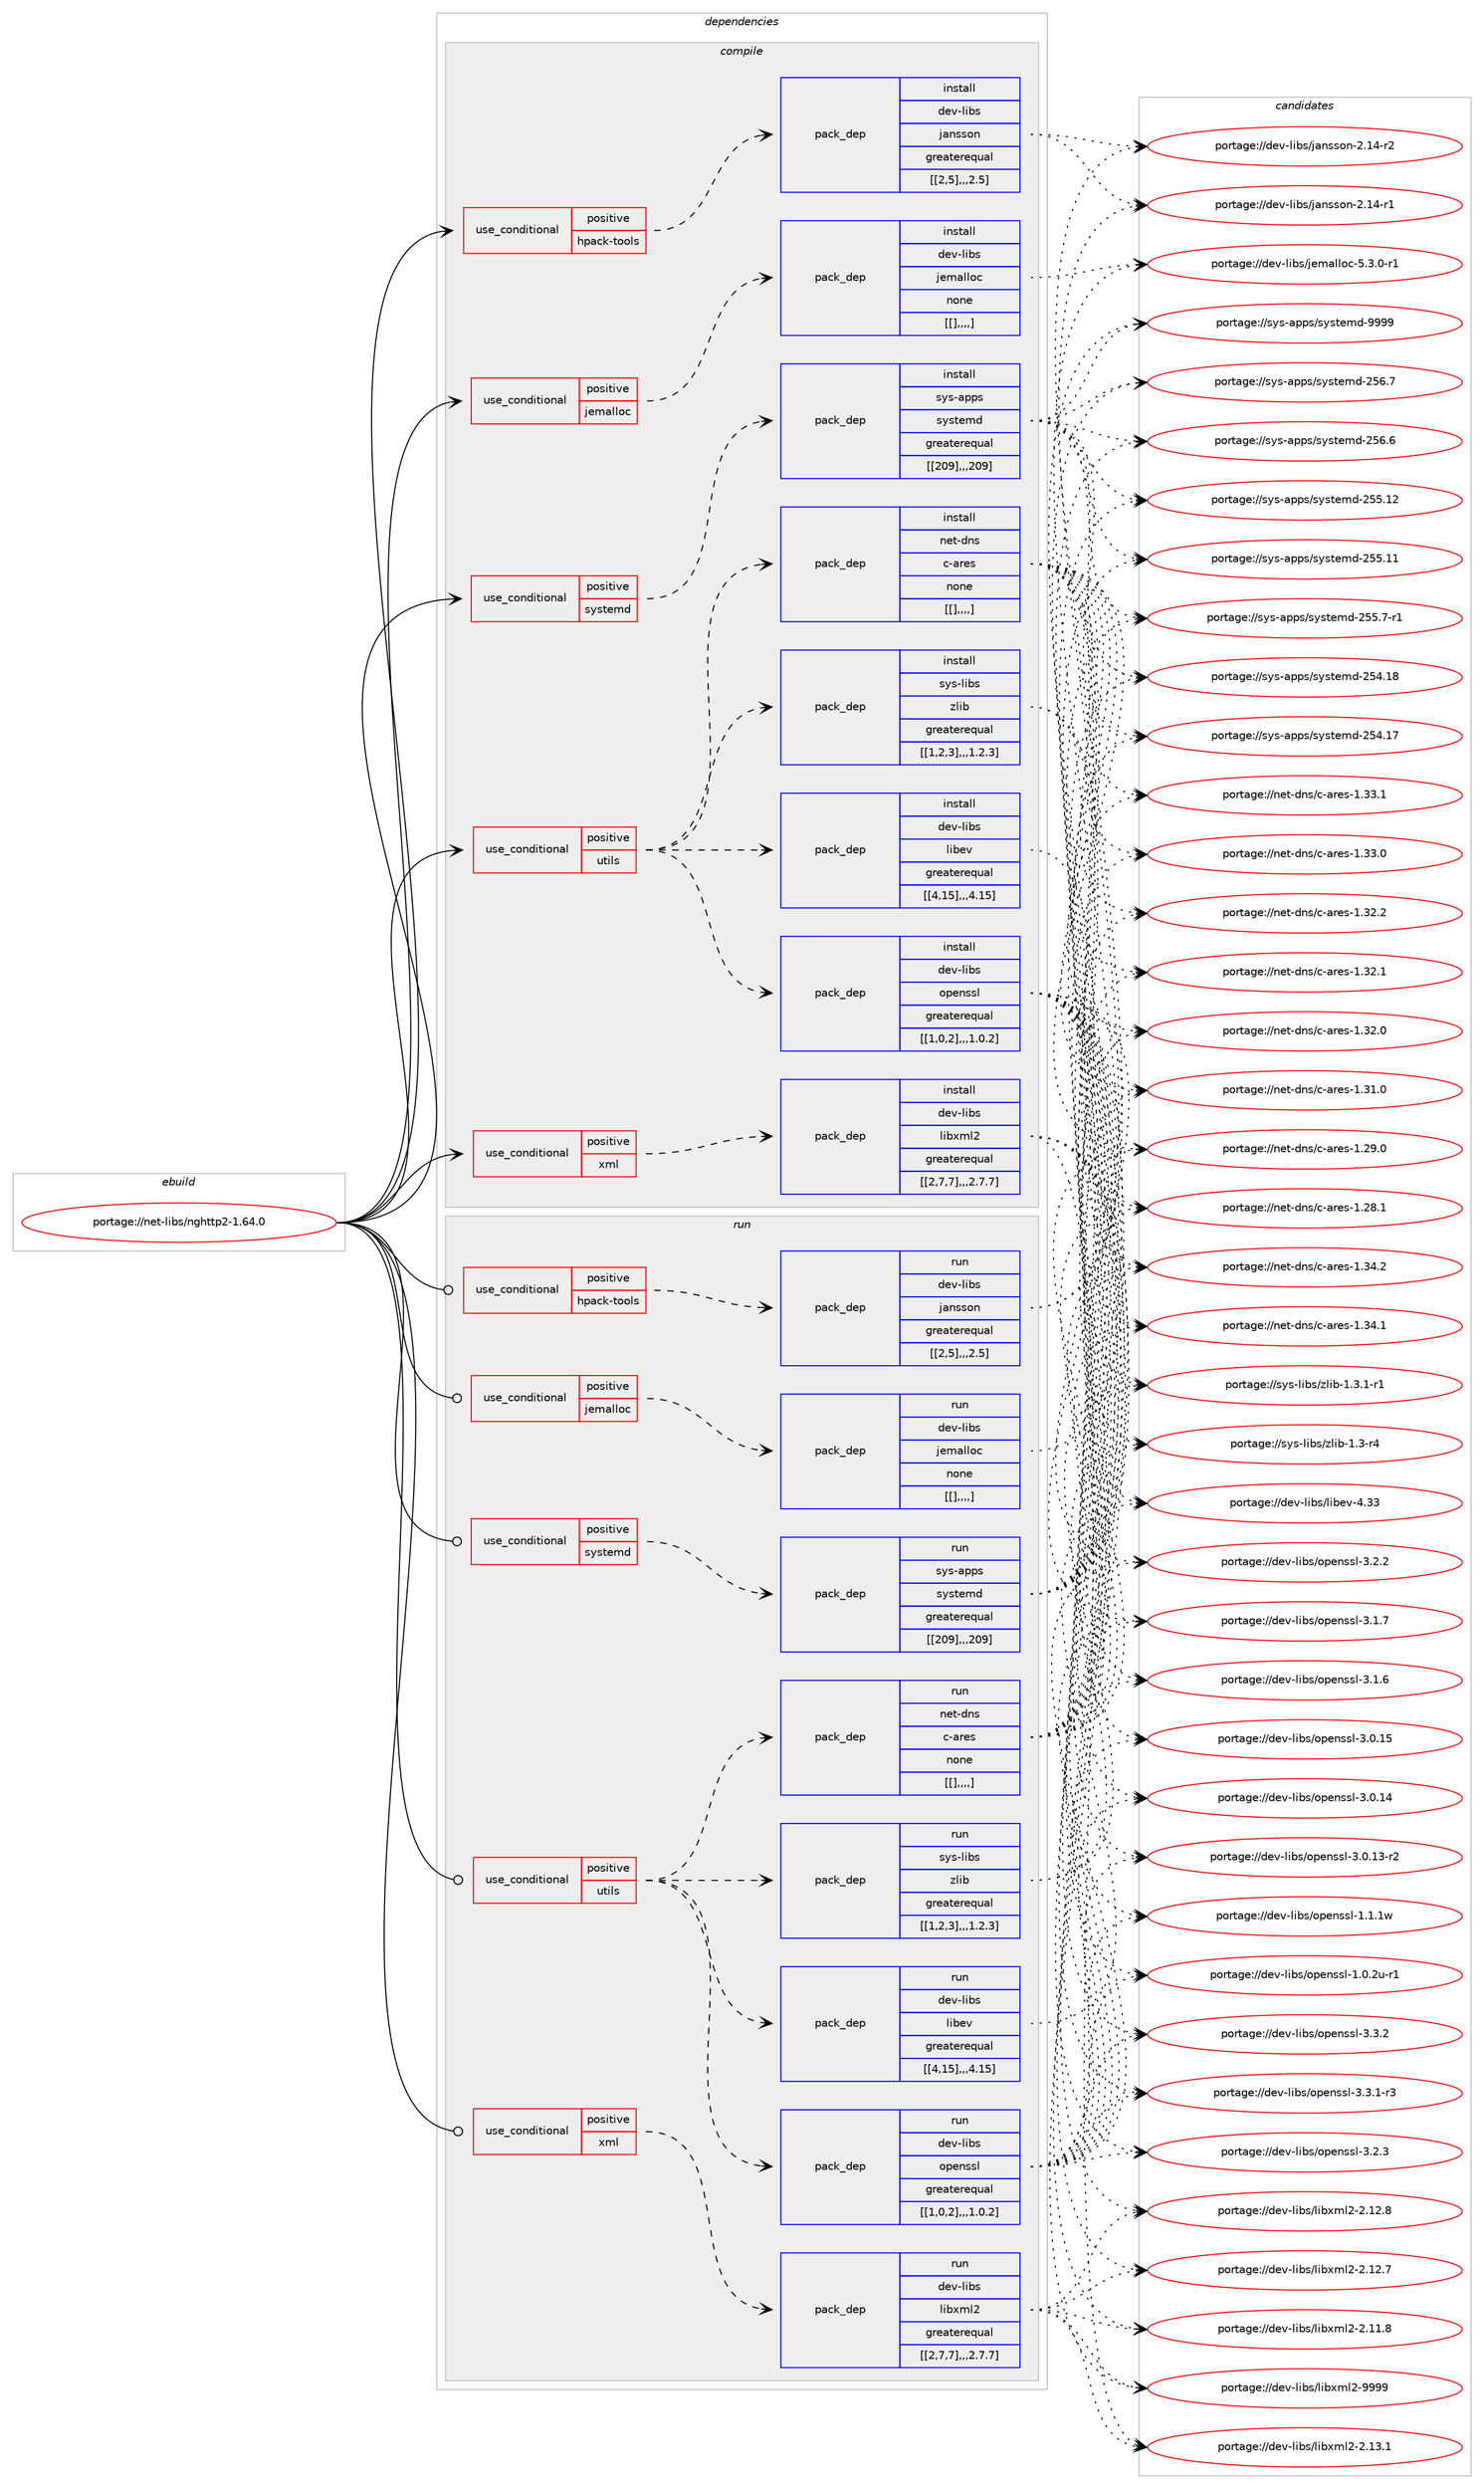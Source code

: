 digraph prolog {

# *************
# Graph options
# *************

newrank=true;
concentrate=true;
compound=true;
graph [rankdir=LR,fontname=Helvetica,fontsize=10,ranksep=1.5];#, ranksep=2.5, nodesep=0.2];
edge  [arrowhead=vee];
node  [fontname=Helvetica,fontsize=10];

# **********
# The ebuild
# **********

subgraph cluster_leftcol {
color=gray;
label=<<i>ebuild</i>>;
id [label="portage://net-libs/nghttp2-1.64.0", color=red, width=4, href="../net-libs/nghttp2-1.64.0.svg"];
}

# ****************
# The dependencies
# ****************

subgraph cluster_midcol {
color=gray;
label=<<i>dependencies</i>>;
subgraph cluster_compile {
fillcolor="#eeeeee";
style=filled;
label=<<i>compile</i>>;
subgraph cond100853 {
dependency384703 [label=<<TABLE BORDER="0" CELLBORDER="1" CELLSPACING="0" CELLPADDING="4"><TR><TD ROWSPAN="3" CELLPADDING="10">use_conditional</TD></TR><TR><TD>positive</TD></TR><TR><TD>hpack-tools</TD></TR></TABLE>>, shape=none, color=red];
subgraph pack280932 {
dependency384767 [label=<<TABLE BORDER="0" CELLBORDER="1" CELLSPACING="0" CELLPADDING="4" WIDTH="220"><TR><TD ROWSPAN="6" CELLPADDING="30">pack_dep</TD></TR><TR><TD WIDTH="110">install</TD></TR><TR><TD>dev-libs</TD></TR><TR><TD>jansson</TD></TR><TR><TD>greaterequal</TD></TR><TR><TD>[[2,5],,,2.5]</TD></TR></TABLE>>, shape=none, color=blue];
}
dependency384703:e -> dependency384767:w [weight=20,style="dashed",arrowhead="vee"];
}
id:e -> dependency384703:w [weight=20,style="solid",arrowhead="vee"];
subgraph cond100885 {
dependency384789 [label=<<TABLE BORDER="0" CELLBORDER="1" CELLSPACING="0" CELLPADDING="4"><TR><TD ROWSPAN="3" CELLPADDING="10">use_conditional</TD></TR><TR><TD>positive</TD></TR><TR><TD>jemalloc</TD></TR></TABLE>>, shape=none, color=red];
subgraph pack280987 {
dependency384915 [label=<<TABLE BORDER="0" CELLBORDER="1" CELLSPACING="0" CELLPADDING="4" WIDTH="220"><TR><TD ROWSPAN="6" CELLPADDING="30">pack_dep</TD></TR><TR><TD WIDTH="110">install</TD></TR><TR><TD>dev-libs</TD></TR><TR><TD>jemalloc</TD></TR><TR><TD>none</TD></TR><TR><TD>[[],,,,]</TD></TR></TABLE>>, shape=none, color=blue];
}
dependency384789:e -> dependency384915:w [weight=20,style="dashed",arrowhead="vee"];
}
id:e -> dependency384789:w [weight=20,style="solid",arrowhead="vee"];
subgraph cond100949 {
dependency384918 [label=<<TABLE BORDER="0" CELLBORDER="1" CELLSPACING="0" CELLPADDING="4"><TR><TD ROWSPAN="3" CELLPADDING="10">use_conditional</TD></TR><TR><TD>positive</TD></TR><TR><TD>systemd</TD></TR></TABLE>>, shape=none, color=red];
subgraph pack281032 {
dependency384950 [label=<<TABLE BORDER="0" CELLBORDER="1" CELLSPACING="0" CELLPADDING="4" WIDTH="220"><TR><TD ROWSPAN="6" CELLPADDING="30">pack_dep</TD></TR><TR><TD WIDTH="110">install</TD></TR><TR><TD>sys-apps</TD></TR><TR><TD>systemd</TD></TR><TR><TD>greaterequal</TD></TR><TR><TD>[[209],,,209]</TD></TR></TABLE>>, shape=none, color=blue];
}
dependency384918:e -> dependency384950:w [weight=20,style="dashed",arrowhead="vee"];
}
id:e -> dependency384918:w [weight=20,style="solid",arrowhead="vee"];
subgraph cond100984 {
dependency385001 [label=<<TABLE BORDER="0" CELLBORDER="1" CELLSPACING="0" CELLPADDING="4"><TR><TD ROWSPAN="3" CELLPADDING="10">use_conditional</TD></TR><TR><TD>positive</TD></TR><TR><TD>utils</TD></TR></TABLE>>, shape=none, color=red];
subgraph pack281108 {
dependency385094 [label=<<TABLE BORDER="0" CELLBORDER="1" CELLSPACING="0" CELLPADDING="4" WIDTH="220"><TR><TD ROWSPAN="6" CELLPADDING="30">pack_dep</TD></TR><TR><TD WIDTH="110">install</TD></TR><TR><TD>dev-libs</TD></TR><TR><TD>openssl</TD></TR><TR><TD>greaterequal</TD></TR><TR><TD>[[1,0,2],,,1.0.2]</TD></TR></TABLE>>, shape=none, color=blue];
}
dependency385001:e -> dependency385094:w [weight=20,style="dashed",arrowhead="vee"];
subgraph pack281174 {
dependency385174 [label=<<TABLE BORDER="0" CELLBORDER="1" CELLSPACING="0" CELLPADDING="4" WIDTH="220"><TR><TD ROWSPAN="6" CELLPADDING="30">pack_dep</TD></TR><TR><TD WIDTH="110">install</TD></TR><TR><TD>dev-libs</TD></TR><TR><TD>libev</TD></TR><TR><TD>greaterequal</TD></TR><TR><TD>[[4,15],,,4.15]</TD></TR></TABLE>>, shape=none, color=blue];
}
dependency385001:e -> dependency385174:w [weight=20,style="dashed",arrowhead="vee"];
subgraph pack281191 {
dependency385239 [label=<<TABLE BORDER="0" CELLBORDER="1" CELLSPACING="0" CELLPADDING="4" WIDTH="220"><TR><TD ROWSPAN="6" CELLPADDING="30">pack_dep</TD></TR><TR><TD WIDTH="110">install</TD></TR><TR><TD>sys-libs</TD></TR><TR><TD>zlib</TD></TR><TR><TD>greaterequal</TD></TR><TR><TD>[[1,2,3],,,1.2.3]</TD></TR></TABLE>>, shape=none, color=blue];
}
dependency385001:e -> dependency385239:w [weight=20,style="dashed",arrowhead="vee"];
subgraph pack281270 {
dependency385411 [label=<<TABLE BORDER="0" CELLBORDER="1" CELLSPACING="0" CELLPADDING="4" WIDTH="220"><TR><TD ROWSPAN="6" CELLPADDING="30">pack_dep</TD></TR><TR><TD WIDTH="110">install</TD></TR><TR><TD>net-dns</TD></TR><TR><TD>c-ares</TD></TR><TR><TD>none</TD></TR><TR><TD>[[],,,,]</TD></TR></TABLE>>, shape=none, color=blue];
}
dependency385001:e -> dependency385411:w [weight=20,style="dashed",arrowhead="vee"];
}
id:e -> dependency385001:w [weight=20,style="solid",arrowhead="vee"];
subgraph cond101139 {
dependency385433 [label=<<TABLE BORDER="0" CELLBORDER="1" CELLSPACING="0" CELLPADDING="4"><TR><TD ROWSPAN="3" CELLPADDING="10">use_conditional</TD></TR><TR><TD>positive</TD></TR><TR><TD>xml</TD></TR></TABLE>>, shape=none, color=red];
subgraph pack281346 {
dependency385434 [label=<<TABLE BORDER="0" CELLBORDER="1" CELLSPACING="0" CELLPADDING="4" WIDTH="220"><TR><TD ROWSPAN="6" CELLPADDING="30">pack_dep</TD></TR><TR><TD WIDTH="110">install</TD></TR><TR><TD>dev-libs</TD></TR><TR><TD>libxml2</TD></TR><TR><TD>greaterequal</TD></TR><TR><TD>[[2,7,7],,,2.7.7]</TD></TR></TABLE>>, shape=none, color=blue];
}
dependency385433:e -> dependency385434:w [weight=20,style="dashed",arrowhead="vee"];
}
id:e -> dependency385433:w [weight=20,style="solid",arrowhead="vee"];
}
subgraph cluster_compileandrun {
fillcolor="#eeeeee";
style=filled;
label=<<i>compile and run</i>>;
}
subgraph cluster_run {
fillcolor="#eeeeee";
style=filled;
label=<<i>run</i>>;
subgraph cond101154 {
dependency385477 [label=<<TABLE BORDER="0" CELLBORDER="1" CELLSPACING="0" CELLPADDING="4"><TR><TD ROWSPAN="3" CELLPADDING="10">use_conditional</TD></TR><TR><TD>positive</TD></TR><TR><TD>hpack-tools</TD></TR></TABLE>>, shape=none, color=red];
subgraph pack281371 {
dependency385551 [label=<<TABLE BORDER="0" CELLBORDER="1" CELLSPACING="0" CELLPADDING="4" WIDTH="220"><TR><TD ROWSPAN="6" CELLPADDING="30">pack_dep</TD></TR><TR><TD WIDTH="110">run</TD></TR><TR><TD>dev-libs</TD></TR><TR><TD>jansson</TD></TR><TR><TD>greaterequal</TD></TR><TR><TD>[[2,5],,,2.5]</TD></TR></TABLE>>, shape=none, color=blue];
}
dependency385477:e -> dependency385551:w [weight=20,style="dashed",arrowhead="vee"];
}
id:e -> dependency385477:w [weight=20,style="solid",arrowhead="odot"];
subgraph cond101186 {
dependency385557 [label=<<TABLE BORDER="0" CELLBORDER="1" CELLSPACING="0" CELLPADDING="4"><TR><TD ROWSPAN="3" CELLPADDING="10">use_conditional</TD></TR><TR><TD>positive</TD></TR><TR><TD>jemalloc</TD></TR></TABLE>>, shape=none, color=red];
subgraph pack281450 {
dependency385597 [label=<<TABLE BORDER="0" CELLBORDER="1" CELLSPACING="0" CELLPADDING="4" WIDTH="220"><TR><TD ROWSPAN="6" CELLPADDING="30">pack_dep</TD></TR><TR><TD WIDTH="110">run</TD></TR><TR><TD>dev-libs</TD></TR><TR><TD>jemalloc</TD></TR><TR><TD>none</TD></TR><TR><TD>[[],,,,]</TD></TR></TABLE>>, shape=none, color=blue];
}
dependency385557:e -> dependency385597:w [weight=20,style="dashed",arrowhead="vee"];
}
id:e -> dependency385557:w [weight=20,style="solid",arrowhead="odot"];
subgraph cond101203 {
dependency385619 [label=<<TABLE BORDER="0" CELLBORDER="1" CELLSPACING="0" CELLPADDING="4"><TR><TD ROWSPAN="3" CELLPADDING="10">use_conditional</TD></TR><TR><TD>positive</TD></TR><TR><TD>systemd</TD></TR></TABLE>>, shape=none, color=red];
subgraph pack281507 {
dependency385715 [label=<<TABLE BORDER="0" CELLBORDER="1" CELLSPACING="0" CELLPADDING="4" WIDTH="220"><TR><TD ROWSPAN="6" CELLPADDING="30">pack_dep</TD></TR><TR><TD WIDTH="110">run</TD></TR><TR><TD>sys-apps</TD></TR><TR><TD>systemd</TD></TR><TR><TD>greaterequal</TD></TR><TR><TD>[[209],,,209]</TD></TR></TABLE>>, shape=none, color=blue];
}
dependency385619:e -> dependency385715:w [weight=20,style="dashed",arrowhead="vee"];
}
id:e -> dependency385619:w [weight=20,style="solid",arrowhead="odot"];
subgraph cond101244 {
dependency385772 [label=<<TABLE BORDER="0" CELLBORDER="1" CELLSPACING="0" CELLPADDING="4"><TR><TD ROWSPAN="3" CELLPADDING="10">use_conditional</TD></TR><TR><TD>positive</TD></TR><TR><TD>utils</TD></TR></TABLE>>, shape=none, color=red];
subgraph pack281616 {
dependency385851 [label=<<TABLE BORDER="0" CELLBORDER="1" CELLSPACING="0" CELLPADDING="4" WIDTH="220"><TR><TD ROWSPAN="6" CELLPADDING="30">pack_dep</TD></TR><TR><TD WIDTH="110">run</TD></TR><TR><TD>dev-libs</TD></TR><TR><TD>openssl</TD></TR><TR><TD>greaterequal</TD></TR><TR><TD>[[1,0,2],,,1.0.2]</TD></TR></TABLE>>, shape=none, color=blue];
}
dependency385772:e -> dependency385851:w [weight=20,style="dashed",arrowhead="vee"];
subgraph pack281623 {
dependency385875 [label=<<TABLE BORDER="0" CELLBORDER="1" CELLSPACING="0" CELLPADDING="4" WIDTH="220"><TR><TD ROWSPAN="6" CELLPADDING="30">pack_dep</TD></TR><TR><TD WIDTH="110">run</TD></TR><TR><TD>dev-libs</TD></TR><TR><TD>libev</TD></TR><TR><TD>greaterequal</TD></TR><TR><TD>[[4,15],,,4.15]</TD></TR></TABLE>>, shape=none, color=blue];
}
dependency385772:e -> dependency385875:w [weight=20,style="dashed",arrowhead="vee"];
subgraph pack281701 {
dependency385968 [label=<<TABLE BORDER="0" CELLBORDER="1" CELLSPACING="0" CELLPADDING="4" WIDTH="220"><TR><TD ROWSPAN="6" CELLPADDING="30">pack_dep</TD></TR><TR><TD WIDTH="110">run</TD></TR><TR><TD>sys-libs</TD></TR><TR><TD>zlib</TD></TR><TR><TD>greaterequal</TD></TR><TR><TD>[[1,2,3],,,1.2.3]</TD></TR></TABLE>>, shape=none, color=blue];
}
dependency385772:e -> dependency385968:w [weight=20,style="dashed",arrowhead="vee"];
subgraph pack281748 {
dependency386044 [label=<<TABLE BORDER="0" CELLBORDER="1" CELLSPACING="0" CELLPADDING="4" WIDTH="220"><TR><TD ROWSPAN="6" CELLPADDING="30">pack_dep</TD></TR><TR><TD WIDTH="110">run</TD></TR><TR><TD>net-dns</TD></TR><TR><TD>c-ares</TD></TR><TR><TD>none</TD></TR><TR><TD>[[],,,,]</TD></TR></TABLE>>, shape=none, color=blue];
}
dependency385772:e -> dependency386044:w [weight=20,style="dashed",arrowhead="vee"];
}
id:e -> dependency385772:w [weight=20,style="solid",arrowhead="odot"];
subgraph cond101344 {
dependency386052 [label=<<TABLE BORDER="0" CELLBORDER="1" CELLSPACING="0" CELLPADDING="4"><TR><TD ROWSPAN="3" CELLPADDING="10">use_conditional</TD></TR><TR><TD>positive</TD></TR><TR><TD>xml</TD></TR></TABLE>>, shape=none, color=red];
subgraph pack281751 {
dependency386095 [label=<<TABLE BORDER="0" CELLBORDER="1" CELLSPACING="0" CELLPADDING="4" WIDTH="220"><TR><TD ROWSPAN="6" CELLPADDING="30">pack_dep</TD></TR><TR><TD WIDTH="110">run</TD></TR><TR><TD>dev-libs</TD></TR><TR><TD>libxml2</TD></TR><TR><TD>greaterequal</TD></TR><TR><TD>[[2,7,7],,,2.7.7]</TD></TR></TABLE>>, shape=none, color=blue];
}
dependency386052:e -> dependency386095:w [weight=20,style="dashed",arrowhead="vee"];
}
id:e -> dependency386052:w [weight=20,style="solid",arrowhead="odot"];
}
}

# **************
# The candidates
# **************

subgraph cluster_choices {
rank=same;
color=gray;
label=<<i>candidates</i>>;

subgraph choice281214 {
color=black;
nodesep=1;
choice1001011184510810598115471069711011511511111045504649524511450 [label="portage://dev-libs/jansson-2.14-r2", color=red, width=4,href="../dev-libs/jansson-2.14-r2.svg"];
choice1001011184510810598115471069711011511511111045504649524511449 [label="portage://dev-libs/jansson-2.14-r1", color=red, width=4,href="../dev-libs/jansson-2.14-r1.svg"];
dependency384767:e -> choice1001011184510810598115471069711011511511111045504649524511450:w [style=dotted,weight="100"];
dependency384767:e -> choice1001011184510810598115471069711011511511111045504649524511449:w [style=dotted,weight="100"];
}
subgraph choice281258 {
color=black;
nodesep=1;
choice10010111845108105981154710610110997108108111994553465146484511449 [label="portage://dev-libs/jemalloc-5.3.0-r1", color=red, width=4,href="../dev-libs/jemalloc-5.3.0-r1.svg"];
dependency384915:e -> choice10010111845108105981154710610110997108108111994553465146484511449:w [style=dotted,weight="100"];
}
subgraph choice281273 {
color=black;
nodesep=1;
choice1151211154597112112115471151211151161011091004557575757 [label="portage://sys-apps/systemd-9999", color=red, width=4,href="../sys-apps/systemd-9999.svg"];
choice115121115459711211211547115121115116101109100455053544655 [label="portage://sys-apps/systemd-256.7", color=red, width=4,href="../sys-apps/systemd-256.7.svg"];
choice115121115459711211211547115121115116101109100455053544654 [label="portage://sys-apps/systemd-256.6", color=red, width=4,href="../sys-apps/systemd-256.6.svg"];
choice11512111545971121121154711512111511610110910045505353464950 [label="portage://sys-apps/systemd-255.12", color=red, width=4,href="../sys-apps/systemd-255.12.svg"];
choice11512111545971121121154711512111511610110910045505353464949 [label="portage://sys-apps/systemd-255.11", color=red, width=4,href="../sys-apps/systemd-255.11.svg"];
choice1151211154597112112115471151211151161011091004550535346554511449 [label="portage://sys-apps/systemd-255.7-r1", color=red, width=4,href="../sys-apps/systemd-255.7-r1.svg"];
choice11512111545971121121154711512111511610110910045505352464956 [label="portage://sys-apps/systemd-254.18", color=red, width=4,href="../sys-apps/systemd-254.18.svg"];
choice11512111545971121121154711512111511610110910045505352464955 [label="portage://sys-apps/systemd-254.17", color=red, width=4,href="../sys-apps/systemd-254.17.svg"];
dependency384950:e -> choice1151211154597112112115471151211151161011091004557575757:w [style=dotted,weight="100"];
dependency384950:e -> choice115121115459711211211547115121115116101109100455053544655:w [style=dotted,weight="100"];
dependency384950:e -> choice115121115459711211211547115121115116101109100455053544654:w [style=dotted,weight="100"];
dependency384950:e -> choice11512111545971121121154711512111511610110910045505353464950:w [style=dotted,weight="100"];
dependency384950:e -> choice11512111545971121121154711512111511610110910045505353464949:w [style=dotted,weight="100"];
dependency384950:e -> choice1151211154597112112115471151211151161011091004550535346554511449:w [style=dotted,weight="100"];
dependency384950:e -> choice11512111545971121121154711512111511610110910045505352464956:w [style=dotted,weight="100"];
dependency384950:e -> choice11512111545971121121154711512111511610110910045505352464955:w [style=dotted,weight="100"];
}
subgraph choice281280 {
color=black;
nodesep=1;
choice100101118451081059811547111112101110115115108455146514650 [label="portage://dev-libs/openssl-3.3.2", color=red, width=4,href="../dev-libs/openssl-3.3.2.svg"];
choice1001011184510810598115471111121011101151151084551465146494511451 [label="portage://dev-libs/openssl-3.3.1-r3", color=red, width=4,href="../dev-libs/openssl-3.3.1-r3.svg"];
choice100101118451081059811547111112101110115115108455146504651 [label="portage://dev-libs/openssl-3.2.3", color=red, width=4,href="../dev-libs/openssl-3.2.3.svg"];
choice100101118451081059811547111112101110115115108455146504650 [label="portage://dev-libs/openssl-3.2.2", color=red, width=4,href="../dev-libs/openssl-3.2.2.svg"];
choice100101118451081059811547111112101110115115108455146494655 [label="portage://dev-libs/openssl-3.1.7", color=red, width=4,href="../dev-libs/openssl-3.1.7.svg"];
choice100101118451081059811547111112101110115115108455146494654 [label="portage://dev-libs/openssl-3.1.6", color=red, width=4,href="../dev-libs/openssl-3.1.6.svg"];
choice10010111845108105981154711111210111011511510845514648464953 [label="portage://dev-libs/openssl-3.0.15", color=red, width=4,href="../dev-libs/openssl-3.0.15.svg"];
choice10010111845108105981154711111210111011511510845514648464952 [label="portage://dev-libs/openssl-3.0.14", color=red, width=4,href="../dev-libs/openssl-3.0.14.svg"];
choice100101118451081059811547111112101110115115108455146484649514511450 [label="portage://dev-libs/openssl-3.0.13-r2", color=red, width=4,href="../dev-libs/openssl-3.0.13-r2.svg"];
choice100101118451081059811547111112101110115115108454946494649119 [label="portage://dev-libs/openssl-1.1.1w", color=red, width=4,href="../dev-libs/openssl-1.1.1w.svg"];
choice1001011184510810598115471111121011101151151084549464846501174511449 [label="portage://dev-libs/openssl-1.0.2u-r1", color=red, width=4,href="../dev-libs/openssl-1.0.2u-r1.svg"];
dependency385094:e -> choice100101118451081059811547111112101110115115108455146514650:w [style=dotted,weight="100"];
dependency385094:e -> choice1001011184510810598115471111121011101151151084551465146494511451:w [style=dotted,weight="100"];
dependency385094:e -> choice100101118451081059811547111112101110115115108455146504651:w [style=dotted,weight="100"];
dependency385094:e -> choice100101118451081059811547111112101110115115108455146504650:w [style=dotted,weight="100"];
dependency385094:e -> choice100101118451081059811547111112101110115115108455146494655:w [style=dotted,weight="100"];
dependency385094:e -> choice100101118451081059811547111112101110115115108455146494654:w [style=dotted,weight="100"];
dependency385094:e -> choice10010111845108105981154711111210111011511510845514648464953:w [style=dotted,weight="100"];
dependency385094:e -> choice10010111845108105981154711111210111011511510845514648464952:w [style=dotted,weight="100"];
dependency385094:e -> choice100101118451081059811547111112101110115115108455146484649514511450:w [style=dotted,weight="100"];
dependency385094:e -> choice100101118451081059811547111112101110115115108454946494649119:w [style=dotted,weight="100"];
dependency385094:e -> choice1001011184510810598115471111121011101151151084549464846501174511449:w [style=dotted,weight="100"];
}
subgraph choice281320 {
color=black;
nodesep=1;
choice100101118451081059811547108105981011184552465151 [label="portage://dev-libs/libev-4.33", color=red, width=4,href="../dev-libs/libev-4.33.svg"];
dependency385174:e -> choice100101118451081059811547108105981011184552465151:w [style=dotted,weight="100"];
}
subgraph choice281322 {
color=black;
nodesep=1;
choice115121115451081059811547122108105984549465146494511449 [label="portage://sys-libs/zlib-1.3.1-r1", color=red, width=4,href="../sys-libs/zlib-1.3.1-r1.svg"];
choice11512111545108105981154712210810598454946514511452 [label="portage://sys-libs/zlib-1.3-r4", color=red, width=4,href="../sys-libs/zlib-1.3-r4.svg"];
dependency385239:e -> choice115121115451081059811547122108105984549465146494511449:w [style=dotted,weight="100"];
dependency385239:e -> choice11512111545108105981154712210810598454946514511452:w [style=dotted,weight="100"];
}
subgraph choice281399 {
color=black;
nodesep=1;
choice110101116451001101154799459711410111545494651524650 [label="portage://net-dns/c-ares-1.34.2", color=red, width=4,href="../net-dns/c-ares-1.34.2.svg"];
choice110101116451001101154799459711410111545494651524649 [label="portage://net-dns/c-ares-1.34.1", color=red, width=4,href="../net-dns/c-ares-1.34.1.svg"];
choice110101116451001101154799459711410111545494651514649 [label="portage://net-dns/c-ares-1.33.1", color=red, width=4,href="../net-dns/c-ares-1.33.1.svg"];
choice110101116451001101154799459711410111545494651514648 [label="portage://net-dns/c-ares-1.33.0", color=red, width=4,href="../net-dns/c-ares-1.33.0.svg"];
choice110101116451001101154799459711410111545494651504650 [label="portage://net-dns/c-ares-1.32.2", color=red, width=4,href="../net-dns/c-ares-1.32.2.svg"];
choice110101116451001101154799459711410111545494651504649 [label="portage://net-dns/c-ares-1.32.1", color=red, width=4,href="../net-dns/c-ares-1.32.1.svg"];
choice110101116451001101154799459711410111545494651504648 [label="portage://net-dns/c-ares-1.32.0", color=red, width=4,href="../net-dns/c-ares-1.32.0.svg"];
choice110101116451001101154799459711410111545494651494648 [label="portage://net-dns/c-ares-1.31.0", color=red, width=4,href="../net-dns/c-ares-1.31.0.svg"];
choice110101116451001101154799459711410111545494650574648 [label="portage://net-dns/c-ares-1.29.0", color=red, width=4,href="../net-dns/c-ares-1.29.0.svg"];
choice110101116451001101154799459711410111545494650564649 [label="portage://net-dns/c-ares-1.28.1", color=red, width=4,href="../net-dns/c-ares-1.28.1.svg"];
dependency385411:e -> choice110101116451001101154799459711410111545494651524650:w [style=dotted,weight="100"];
dependency385411:e -> choice110101116451001101154799459711410111545494651524649:w [style=dotted,weight="100"];
dependency385411:e -> choice110101116451001101154799459711410111545494651514649:w [style=dotted,weight="100"];
dependency385411:e -> choice110101116451001101154799459711410111545494651514648:w [style=dotted,weight="100"];
dependency385411:e -> choice110101116451001101154799459711410111545494651504650:w [style=dotted,weight="100"];
dependency385411:e -> choice110101116451001101154799459711410111545494651504649:w [style=dotted,weight="100"];
dependency385411:e -> choice110101116451001101154799459711410111545494651504648:w [style=dotted,weight="100"];
dependency385411:e -> choice110101116451001101154799459711410111545494651494648:w [style=dotted,weight="100"];
dependency385411:e -> choice110101116451001101154799459711410111545494650574648:w [style=dotted,weight="100"];
dependency385411:e -> choice110101116451001101154799459711410111545494650564649:w [style=dotted,weight="100"];
}
subgraph choice281426 {
color=black;
nodesep=1;
choice10010111845108105981154710810598120109108504557575757 [label="portage://dev-libs/libxml2-9999", color=red, width=4,href="../dev-libs/libxml2-9999.svg"];
choice100101118451081059811547108105981201091085045504649514649 [label="portage://dev-libs/libxml2-2.13.1", color=red, width=4,href="../dev-libs/libxml2-2.13.1.svg"];
choice100101118451081059811547108105981201091085045504649504656 [label="portage://dev-libs/libxml2-2.12.8", color=red, width=4,href="../dev-libs/libxml2-2.12.8.svg"];
choice100101118451081059811547108105981201091085045504649504655 [label="portage://dev-libs/libxml2-2.12.7", color=red, width=4,href="../dev-libs/libxml2-2.12.7.svg"];
choice100101118451081059811547108105981201091085045504649494656 [label="portage://dev-libs/libxml2-2.11.8", color=red, width=4,href="../dev-libs/libxml2-2.11.8.svg"];
dependency385434:e -> choice10010111845108105981154710810598120109108504557575757:w [style=dotted,weight="100"];
dependency385434:e -> choice100101118451081059811547108105981201091085045504649514649:w [style=dotted,weight="100"];
dependency385434:e -> choice100101118451081059811547108105981201091085045504649504656:w [style=dotted,weight="100"];
dependency385434:e -> choice100101118451081059811547108105981201091085045504649504655:w [style=dotted,weight="100"];
dependency385434:e -> choice100101118451081059811547108105981201091085045504649494656:w [style=dotted,weight="100"];
}
subgraph choice281433 {
color=black;
nodesep=1;
choice1001011184510810598115471069711011511511111045504649524511450 [label="portage://dev-libs/jansson-2.14-r2", color=red, width=4,href="../dev-libs/jansson-2.14-r2.svg"];
choice1001011184510810598115471069711011511511111045504649524511449 [label="portage://dev-libs/jansson-2.14-r1", color=red, width=4,href="../dev-libs/jansson-2.14-r1.svg"];
dependency385551:e -> choice1001011184510810598115471069711011511511111045504649524511450:w [style=dotted,weight="100"];
dependency385551:e -> choice1001011184510810598115471069711011511511111045504649524511449:w [style=dotted,weight="100"];
}
subgraph choice281450 {
color=black;
nodesep=1;
choice10010111845108105981154710610110997108108111994553465146484511449 [label="portage://dev-libs/jemalloc-5.3.0-r1", color=red, width=4,href="../dev-libs/jemalloc-5.3.0-r1.svg"];
dependency385597:e -> choice10010111845108105981154710610110997108108111994553465146484511449:w [style=dotted,weight="100"];
}
subgraph choice281495 {
color=black;
nodesep=1;
choice1151211154597112112115471151211151161011091004557575757 [label="portage://sys-apps/systemd-9999", color=red, width=4,href="../sys-apps/systemd-9999.svg"];
choice115121115459711211211547115121115116101109100455053544655 [label="portage://sys-apps/systemd-256.7", color=red, width=4,href="../sys-apps/systemd-256.7.svg"];
choice115121115459711211211547115121115116101109100455053544654 [label="portage://sys-apps/systemd-256.6", color=red, width=4,href="../sys-apps/systemd-256.6.svg"];
choice11512111545971121121154711512111511610110910045505353464950 [label="portage://sys-apps/systemd-255.12", color=red, width=4,href="../sys-apps/systemd-255.12.svg"];
choice11512111545971121121154711512111511610110910045505353464949 [label="portage://sys-apps/systemd-255.11", color=red, width=4,href="../sys-apps/systemd-255.11.svg"];
choice1151211154597112112115471151211151161011091004550535346554511449 [label="portage://sys-apps/systemd-255.7-r1", color=red, width=4,href="../sys-apps/systemd-255.7-r1.svg"];
choice11512111545971121121154711512111511610110910045505352464956 [label="portage://sys-apps/systemd-254.18", color=red, width=4,href="../sys-apps/systemd-254.18.svg"];
choice11512111545971121121154711512111511610110910045505352464955 [label="portage://sys-apps/systemd-254.17", color=red, width=4,href="../sys-apps/systemd-254.17.svg"];
dependency385715:e -> choice1151211154597112112115471151211151161011091004557575757:w [style=dotted,weight="100"];
dependency385715:e -> choice115121115459711211211547115121115116101109100455053544655:w [style=dotted,weight="100"];
dependency385715:e -> choice115121115459711211211547115121115116101109100455053544654:w [style=dotted,weight="100"];
dependency385715:e -> choice11512111545971121121154711512111511610110910045505353464950:w [style=dotted,weight="100"];
dependency385715:e -> choice11512111545971121121154711512111511610110910045505353464949:w [style=dotted,weight="100"];
dependency385715:e -> choice1151211154597112112115471151211151161011091004550535346554511449:w [style=dotted,weight="100"];
dependency385715:e -> choice11512111545971121121154711512111511610110910045505352464956:w [style=dotted,weight="100"];
dependency385715:e -> choice11512111545971121121154711512111511610110910045505352464955:w [style=dotted,weight="100"];
}
subgraph choice281520 {
color=black;
nodesep=1;
choice100101118451081059811547111112101110115115108455146514650 [label="portage://dev-libs/openssl-3.3.2", color=red, width=4,href="../dev-libs/openssl-3.3.2.svg"];
choice1001011184510810598115471111121011101151151084551465146494511451 [label="portage://dev-libs/openssl-3.3.1-r3", color=red, width=4,href="../dev-libs/openssl-3.3.1-r3.svg"];
choice100101118451081059811547111112101110115115108455146504651 [label="portage://dev-libs/openssl-3.2.3", color=red, width=4,href="../dev-libs/openssl-3.2.3.svg"];
choice100101118451081059811547111112101110115115108455146504650 [label="portage://dev-libs/openssl-3.2.2", color=red, width=4,href="../dev-libs/openssl-3.2.2.svg"];
choice100101118451081059811547111112101110115115108455146494655 [label="portage://dev-libs/openssl-3.1.7", color=red, width=4,href="../dev-libs/openssl-3.1.7.svg"];
choice100101118451081059811547111112101110115115108455146494654 [label="portage://dev-libs/openssl-3.1.6", color=red, width=4,href="../dev-libs/openssl-3.1.6.svg"];
choice10010111845108105981154711111210111011511510845514648464953 [label="portage://dev-libs/openssl-3.0.15", color=red, width=4,href="../dev-libs/openssl-3.0.15.svg"];
choice10010111845108105981154711111210111011511510845514648464952 [label="portage://dev-libs/openssl-3.0.14", color=red, width=4,href="../dev-libs/openssl-3.0.14.svg"];
choice100101118451081059811547111112101110115115108455146484649514511450 [label="portage://dev-libs/openssl-3.0.13-r2", color=red, width=4,href="../dev-libs/openssl-3.0.13-r2.svg"];
choice100101118451081059811547111112101110115115108454946494649119 [label="portage://dev-libs/openssl-1.1.1w", color=red, width=4,href="../dev-libs/openssl-1.1.1w.svg"];
choice1001011184510810598115471111121011101151151084549464846501174511449 [label="portage://dev-libs/openssl-1.0.2u-r1", color=red, width=4,href="../dev-libs/openssl-1.0.2u-r1.svg"];
dependency385851:e -> choice100101118451081059811547111112101110115115108455146514650:w [style=dotted,weight="100"];
dependency385851:e -> choice1001011184510810598115471111121011101151151084551465146494511451:w [style=dotted,weight="100"];
dependency385851:e -> choice100101118451081059811547111112101110115115108455146504651:w [style=dotted,weight="100"];
dependency385851:e -> choice100101118451081059811547111112101110115115108455146504650:w [style=dotted,weight="100"];
dependency385851:e -> choice100101118451081059811547111112101110115115108455146494655:w [style=dotted,weight="100"];
dependency385851:e -> choice100101118451081059811547111112101110115115108455146494654:w [style=dotted,weight="100"];
dependency385851:e -> choice10010111845108105981154711111210111011511510845514648464953:w [style=dotted,weight="100"];
dependency385851:e -> choice10010111845108105981154711111210111011511510845514648464952:w [style=dotted,weight="100"];
dependency385851:e -> choice100101118451081059811547111112101110115115108455146484649514511450:w [style=dotted,weight="100"];
dependency385851:e -> choice100101118451081059811547111112101110115115108454946494649119:w [style=dotted,weight="100"];
dependency385851:e -> choice1001011184510810598115471111121011101151151084549464846501174511449:w [style=dotted,weight="100"];
}
subgraph choice281529 {
color=black;
nodesep=1;
choice100101118451081059811547108105981011184552465151 [label="portage://dev-libs/libev-4.33", color=red, width=4,href="../dev-libs/libev-4.33.svg"];
dependency385875:e -> choice100101118451081059811547108105981011184552465151:w [style=dotted,weight="100"];
}
subgraph choice281532 {
color=black;
nodesep=1;
choice115121115451081059811547122108105984549465146494511449 [label="portage://sys-libs/zlib-1.3.1-r1", color=red, width=4,href="../sys-libs/zlib-1.3.1-r1.svg"];
choice11512111545108105981154712210810598454946514511452 [label="portage://sys-libs/zlib-1.3-r4", color=red, width=4,href="../sys-libs/zlib-1.3-r4.svg"];
dependency385968:e -> choice115121115451081059811547122108105984549465146494511449:w [style=dotted,weight="100"];
dependency385968:e -> choice11512111545108105981154712210810598454946514511452:w [style=dotted,weight="100"];
}
subgraph choice281542 {
color=black;
nodesep=1;
choice110101116451001101154799459711410111545494651524650 [label="portage://net-dns/c-ares-1.34.2", color=red, width=4,href="../net-dns/c-ares-1.34.2.svg"];
choice110101116451001101154799459711410111545494651524649 [label="portage://net-dns/c-ares-1.34.1", color=red, width=4,href="../net-dns/c-ares-1.34.1.svg"];
choice110101116451001101154799459711410111545494651514649 [label="portage://net-dns/c-ares-1.33.1", color=red, width=4,href="../net-dns/c-ares-1.33.1.svg"];
choice110101116451001101154799459711410111545494651514648 [label="portage://net-dns/c-ares-1.33.0", color=red, width=4,href="../net-dns/c-ares-1.33.0.svg"];
choice110101116451001101154799459711410111545494651504650 [label="portage://net-dns/c-ares-1.32.2", color=red, width=4,href="../net-dns/c-ares-1.32.2.svg"];
choice110101116451001101154799459711410111545494651504649 [label="portage://net-dns/c-ares-1.32.1", color=red, width=4,href="../net-dns/c-ares-1.32.1.svg"];
choice110101116451001101154799459711410111545494651504648 [label="portage://net-dns/c-ares-1.32.0", color=red, width=4,href="../net-dns/c-ares-1.32.0.svg"];
choice110101116451001101154799459711410111545494651494648 [label="portage://net-dns/c-ares-1.31.0", color=red, width=4,href="../net-dns/c-ares-1.31.0.svg"];
choice110101116451001101154799459711410111545494650574648 [label="portage://net-dns/c-ares-1.29.0", color=red, width=4,href="../net-dns/c-ares-1.29.0.svg"];
choice110101116451001101154799459711410111545494650564649 [label="portage://net-dns/c-ares-1.28.1", color=red, width=4,href="../net-dns/c-ares-1.28.1.svg"];
dependency386044:e -> choice110101116451001101154799459711410111545494651524650:w [style=dotted,weight="100"];
dependency386044:e -> choice110101116451001101154799459711410111545494651524649:w [style=dotted,weight="100"];
dependency386044:e -> choice110101116451001101154799459711410111545494651514649:w [style=dotted,weight="100"];
dependency386044:e -> choice110101116451001101154799459711410111545494651514648:w [style=dotted,weight="100"];
dependency386044:e -> choice110101116451001101154799459711410111545494651504650:w [style=dotted,weight="100"];
dependency386044:e -> choice110101116451001101154799459711410111545494651504649:w [style=dotted,weight="100"];
dependency386044:e -> choice110101116451001101154799459711410111545494651504648:w [style=dotted,weight="100"];
dependency386044:e -> choice110101116451001101154799459711410111545494651494648:w [style=dotted,weight="100"];
dependency386044:e -> choice110101116451001101154799459711410111545494650574648:w [style=dotted,weight="100"];
dependency386044:e -> choice110101116451001101154799459711410111545494650564649:w [style=dotted,weight="100"];
}
subgraph choice281551 {
color=black;
nodesep=1;
choice10010111845108105981154710810598120109108504557575757 [label="portage://dev-libs/libxml2-9999", color=red, width=4,href="../dev-libs/libxml2-9999.svg"];
choice100101118451081059811547108105981201091085045504649514649 [label="portage://dev-libs/libxml2-2.13.1", color=red, width=4,href="../dev-libs/libxml2-2.13.1.svg"];
choice100101118451081059811547108105981201091085045504649504656 [label="portage://dev-libs/libxml2-2.12.8", color=red, width=4,href="../dev-libs/libxml2-2.12.8.svg"];
choice100101118451081059811547108105981201091085045504649504655 [label="portage://dev-libs/libxml2-2.12.7", color=red, width=4,href="../dev-libs/libxml2-2.12.7.svg"];
choice100101118451081059811547108105981201091085045504649494656 [label="portage://dev-libs/libxml2-2.11.8", color=red, width=4,href="../dev-libs/libxml2-2.11.8.svg"];
dependency386095:e -> choice10010111845108105981154710810598120109108504557575757:w [style=dotted,weight="100"];
dependency386095:e -> choice100101118451081059811547108105981201091085045504649514649:w [style=dotted,weight="100"];
dependency386095:e -> choice100101118451081059811547108105981201091085045504649504656:w [style=dotted,weight="100"];
dependency386095:e -> choice100101118451081059811547108105981201091085045504649504655:w [style=dotted,weight="100"];
dependency386095:e -> choice100101118451081059811547108105981201091085045504649494656:w [style=dotted,weight="100"];
}
}

}
